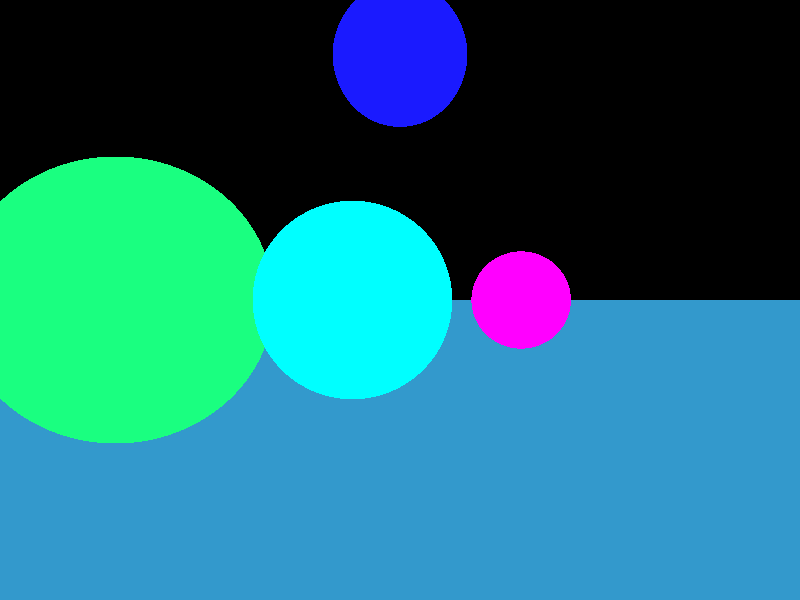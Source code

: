 // cs174, assignment 1 sample file (RIGHT HANDED)

//default camera pointing down negative z - case 0
//camera {
//location  <0, 0, 14>
//up        <0,  1,  0>
//right     <1.33333, 0,  0>
//look_at   <0, 0, 0>
//}

//camera pointing down positive x - case 1
//camera {
//location  <-14, 0,0> 
//up        <0,  1,  0>
//right     <0, 0,  1.3333>
//look_at   <0, 0, 0>
//}

//camera pointing down negative x - case 2
//camera {
//location  <14, 0,0> 
//up        <0,  1,  0>
//right     <0, 0,  -1.3333>
//look_at   <0, 0, 0>
//}

//camera pointing around 45 degrees
camera {
location  <7, 0,7> 
up        <0,  1,  0>
right     <.94, 0,  -.94>
look_at   <0, 0, 0>
}


light_source {<-100, 100, 100> color rgb <1.5, 1.5, 1.5>}



sphere { <-3.5, 0, 0>, 1
  pigment { color rgb <1.0, 0.0, 1.0>}
  finish {ambient 0.2 diffuse 0.4 specular 0.1 roughness 0.01}
}

sphere { <1, 0, 0>,1.5 
  pigment { color rgb <0.0, 1.0, 1.0>}
  finish {ambient 0.2 diffuse 0.4 specular 0.1 roughness 0.01}
}

sphere { <-2.5, 0, -4>,2 
  pigment { color rgb <1.0, 1.0, 0.0>}
  finish {ambient 0.2 diffuse 0.4 specular 0.1 roughness 0.01}
}

sphere { <2.8, 0, -4>, 2.5
  pigment { color rgb <0.1, 1.0, 0.5>}
  finish {ambient 0.2 diffuse 0.4 specular 0.1 roughness 0.01}
}

sphere { <0, 4, 0>, 1.1 
  pigment { color rgb <0.1, 0.1, 1.0>}
  finish {ambient 0.2 diffuse 0.4 specular 0.1 roughness 0.01}
}

plane {<0, 1, 0>, -4
      pigment {color rgb <0.2, 0.6, 0.8>}
      finish {ambient 0.4 diffuse 0.8}
}

